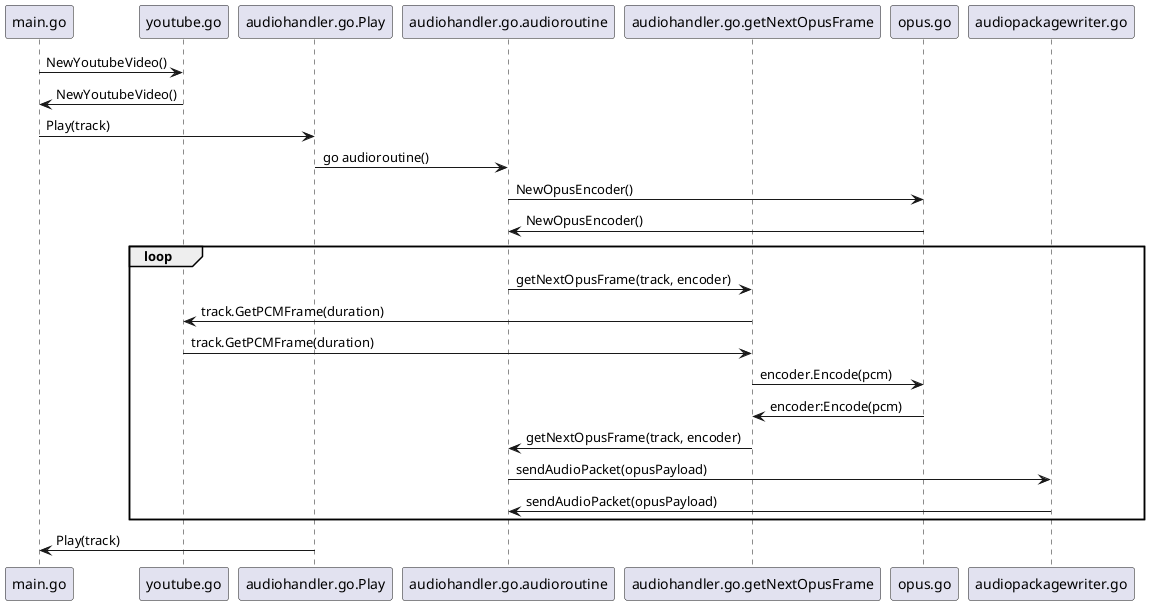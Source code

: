 @startuml
participant main.go
participant youtube.go
participant audiohandler.go.Play
participant audiohandler.go.audioroutine
participant audiohandler.go.getNextOpusFrame
participant opus.go

main.go -> youtube.go : NewYoutubeVideo()
main.go <- youtube.go : NewYoutubeVideo()
main.go -> audiohandler.go.Play : Play(track)
audiohandler.go.Play -> audiohandler.go.audioroutine : go audioroutine()
audiohandler.go.audioroutine -> opus.go : NewOpusEncoder()
audiohandler.go.audioroutine <- opus.go : NewOpusEncoder()
	loop
		audiohandler.go.audioroutine -> audiohandler.go.getNextOpusFrame : getNextOpusFrame(track, encoder)
		audiohandler.go.getNextOpusFrame -> youtube.go : track.GetPCMFrame(duration)
		audiohandler.go.getNextOpusFrame <- youtube.go : track.GetPCMFrame(duration)
		audiohandler.go.getNextOpusFrame -> opus.go : encoder.Encode(pcm)
		audiohandler.go.getNextOpusFrame <- opus.go : encoder:Encode(pcm)
		audiohandler.go.audioroutine <- audiohandler.go.getNextOpusFrame : getNextOpusFrame(track, encoder)
		audiohandler.go.audioroutine -> audiopackagewriter.go : sendAudioPacket(opusPayload)
		audiohandler.go.audioroutine <- audiopackagewriter.go : sendAudioPacket(opusPayload)
	end
main.go <- audiohandler.go.Play : Play(track)

@enduml
